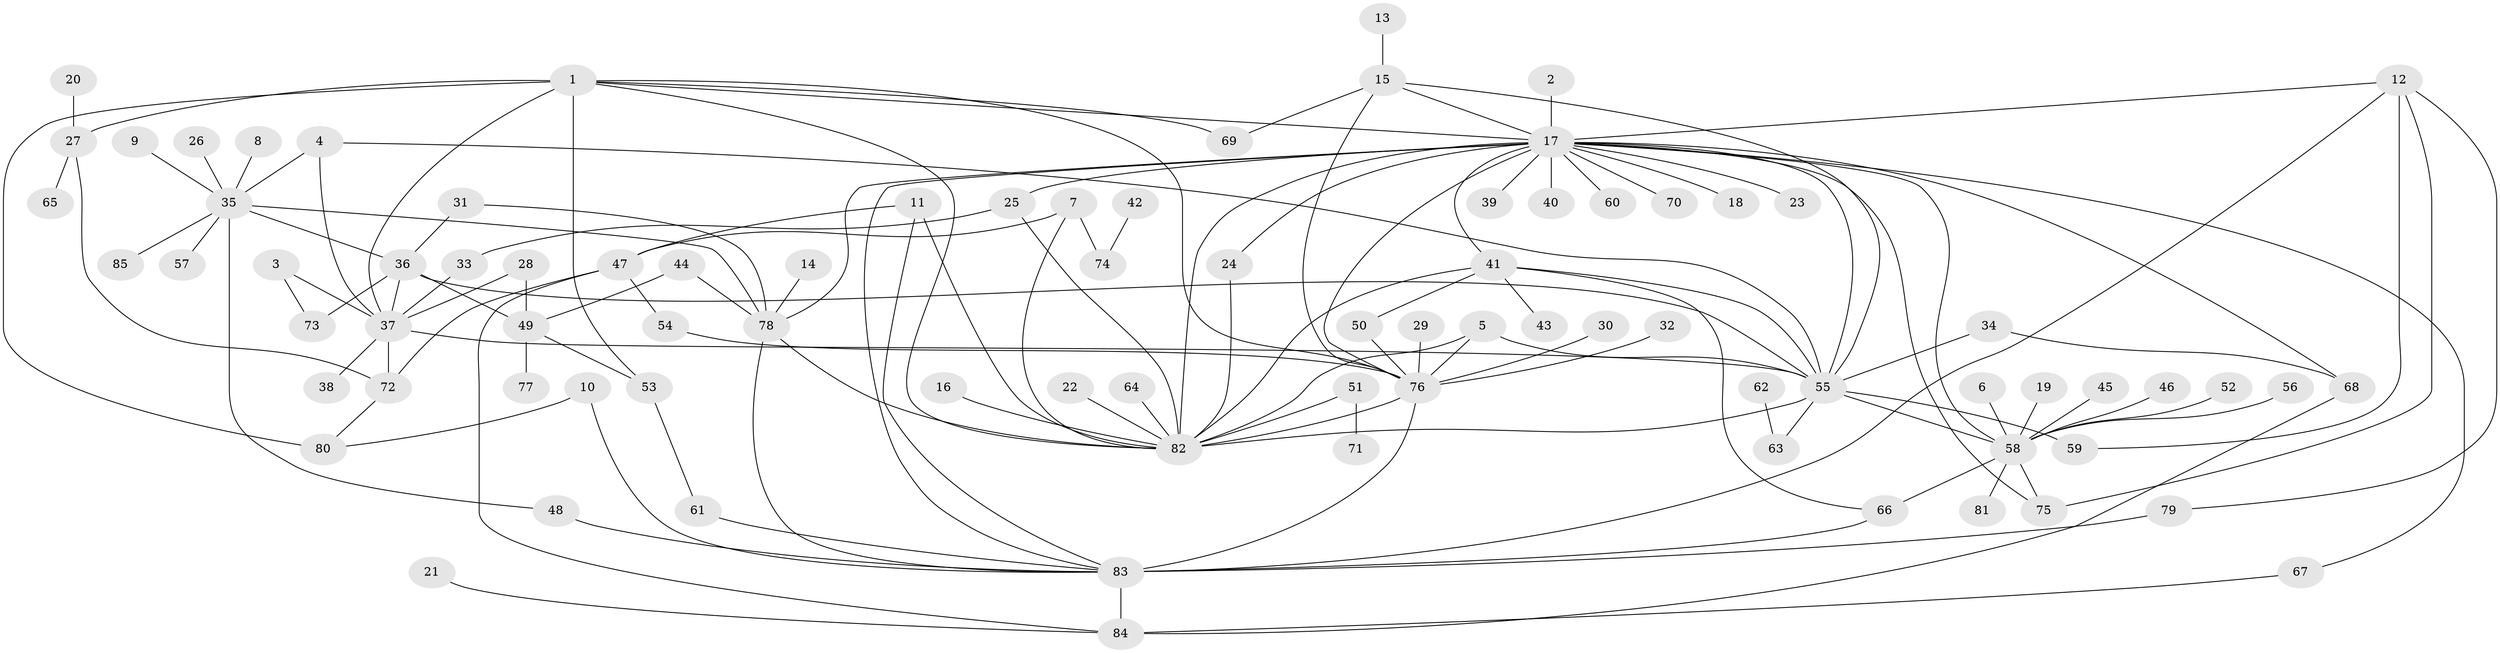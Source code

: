 // original degree distribution, {14: 0.014184397163120567, 25: 0.0070921985815602835, 10: 0.02127659574468085, 15: 0.0070921985815602835, 1: 0.5035460992907801, 5: 0.02127659574468085, 8: 0.0070921985815602835, 7: 0.02127659574468085, 2: 0.2198581560283688, 3: 0.10638297872340426, 19: 0.0070921985815602835, 9: 0.0070921985815602835, 12: 0.0070921985815602835, 4: 0.03546099290780142, 6: 0.014184397163120567}
// Generated by graph-tools (version 1.1) at 2025/36/03/04/25 23:36:44]
// undirected, 85 vertices, 133 edges
graph export_dot {
  node [color=gray90,style=filled];
  1;
  2;
  3;
  4;
  5;
  6;
  7;
  8;
  9;
  10;
  11;
  12;
  13;
  14;
  15;
  16;
  17;
  18;
  19;
  20;
  21;
  22;
  23;
  24;
  25;
  26;
  27;
  28;
  29;
  30;
  31;
  32;
  33;
  34;
  35;
  36;
  37;
  38;
  39;
  40;
  41;
  42;
  43;
  44;
  45;
  46;
  47;
  48;
  49;
  50;
  51;
  52;
  53;
  54;
  55;
  56;
  57;
  58;
  59;
  60;
  61;
  62;
  63;
  64;
  65;
  66;
  67;
  68;
  69;
  70;
  71;
  72;
  73;
  74;
  75;
  76;
  77;
  78;
  79;
  80;
  81;
  82;
  83;
  84;
  85;
  1 -- 17 [weight=1.0];
  1 -- 27 [weight=1.0];
  1 -- 37 [weight=1.0];
  1 -- 53 [weight=1.0];
  1 -- 69 [weight=1.0];
  1 -- 76 [weight=1.0];
  1 -- 80 [weight=2.0];
  1 -- 82 [weight=1.0];
  2 -- 17 [weight=1.0];
  3 -- 37 [weight=1.0];
  3 -- 73 [weight=1.0];
  4 -- 35 [weight=1.0];
  4 -- 37 [weight=1.0];
  4 -- 55 [weight=1.0];
  5 -- 55 [weight=1.0];
  5 -- 76 [weight=1.0];
  5 -- 82 [weight=1.0];
  6 -- 58 [weight=1.0];
  7 -- 47 [weight=1.0];
  7 -- 74 [weight=1.0];
  7 -- 82 [weight=1.0];
  8 -- 35 [weight=1.0];
  9 -- 35 [weight=1.0];
  10 -- 80 [weight=1.0];
  10 -- 83 [weight=1.0];
  11 -- 47 [weight=1.0];
  11 -- 82 [weight=1.0];
  11 -- 83 [weight=1.0];
  12 -- 17 [weight=1.0];
  12 -- 59 [weight=1.0];
  12 -- 75 [weight=1.0];
  12 -- 79 [weight=1.0];
  12 -- 83 [weight=1.0];
  13 -- 15 [weight=1.0];
  14 -- 78 [weight=1.0];
  15 -- 17 [weight=1.0];
  15 -- 55 [weight=1.0];
  15 -- 69 [weight=1.0];
  15 -- 76 [weight=1.0];
  16 -- 82 [weight=1.0];
  17 -- 18 [weight=1.0];
  17 -- 23 [weight=1.0];
  17 -- 24 [weight=1.0];
  17 -- 25 [weight=1.0];
  17 -- 39 [weight=1.0];
  17 -- 40 [weight=1.0];
  17 -- 41 [weight=1.0];
  17 -- 55 [weight=1.0];
  17 -- 58 [weight=1.0];
  17 -- 60 [weight=1.0];
  17 -- 67 [weight=1.0];
  17 -- 68 [weight=1.0];
  17 -- 70 [weight=1.0];
  17 -- 75 [weight=1.0];
  17 -- 76 [weight=1.0];
  17 -- 78 [weight=1.0];
  17 -- 82 [weight=1.0];
  17 -- 83 [weight=1.0];
  19 -- 58 [weight=1.0];
  20 -- 27 [weight=1.0];
  21 -- 84 [weight=1.0];
  22 -- 82 [weight=1.0];
  24 -- 82 [weight=1.0];
  25 -- 33 [weight=1.0];
  25 -- 82 [weight=1.0];
  26 -- 35 [weight=1.0];
  27 -- 65 [weight=1.0];
  27 -- 72 [weight=1.0];
  28 -- 37 [weight=1.0];
  28 -- 49 [weight=1.0];
  29 -- 76 [weight=1.0];
  30 -- 76 [weight=1.0];
  31 -- 36 [weight=1.0];
  31 -- 78 [weight=1.0];
  32 -- 76 [weight=1.0];
  33 -- 37 [weight=1.0];
  34 -- 55 [weight=1.0];
  34 -- 68 [weight=1.0];
  35 -- 36 [weight=1.0];
  35 -- 48 [weight=1.0];
  35 -- 57 [weight=1.0];
  35 -- 78 [weight=1.0];
  35 -- 85 [weight=1.0];
  36 -- 37 [weight=1.0];
  36 -- 49 [weight=1.0];
  36 -- 55 [weight=1.0];
  36 -- 73 [weight=1.0];
  37 -- 38 [weight=1.0];
  37 -- 55 [weight=1.0];
  37 -- 72 [weight=1.0];
  41 -- 43 [weight=1.0];
  41 -- 50 [weight=1.0];
  41 -- 55 [weight=1.0];
  41 -- 66 [weight=1.0];
  41 -- 82 [weight=1.0];
  42 -- 74 [weight=1.0];
  44 -- 49 [weight=1.0];
  44 -- 78 [weight=1.0];
  45 -- 58 [weight=1.0];
  46 -- 58 [weight=1.0];
  47 -- 54 [weight=1.0];
  47 -- 72 [weight=1.0];
  47 -- 84 [weight=1.0];
  48 -- 83 [weight=1.0];
  49 -- 53 [weight=1.0];
  49 -- 77 [weight=1.0];
  50 -- 76 [weight=1.0];
  51 -- 71 [weight=1.0];
  51 -- 82 [weight=1.0];
  52 -- 58 [weight=1.0];
  53 -- 61 [weight=1.0];
  54 -- 76 [weight=1.0];
  55 -- 58 [weight=1.0];
  55 -- 59 [weight=1.0];
  55 -- 63 [weight=1.0];
  55 -- 82 [weight=1.0];
  56 -- 58 [weight=1.0];
  58 -- 66 [weight=1.0];
  58 -- 75 [weight=1.0];
  58 -- 81 [weight=1.0];
  61 -- 83 [weight=1.0];
  62 -- 63 [weight=1.0];
  64 -- 82 [weight=1.0];
  66 -- 83 [weight=1.0];
  67 -- 84 [weight=1.0];
  68 -- 84 [weight=1.0];
  72 -- 80 [weight=1.0];
  76 -- 82 [weight=1.0];
  76 -- 83 [weight=2.0];
  78 -- 82 [weight=1.0];
  78 -- 83 [weight=1.0];
  79 -- 83 [weight=2.0];
  83 -- 84 [weight=1.0];
}
